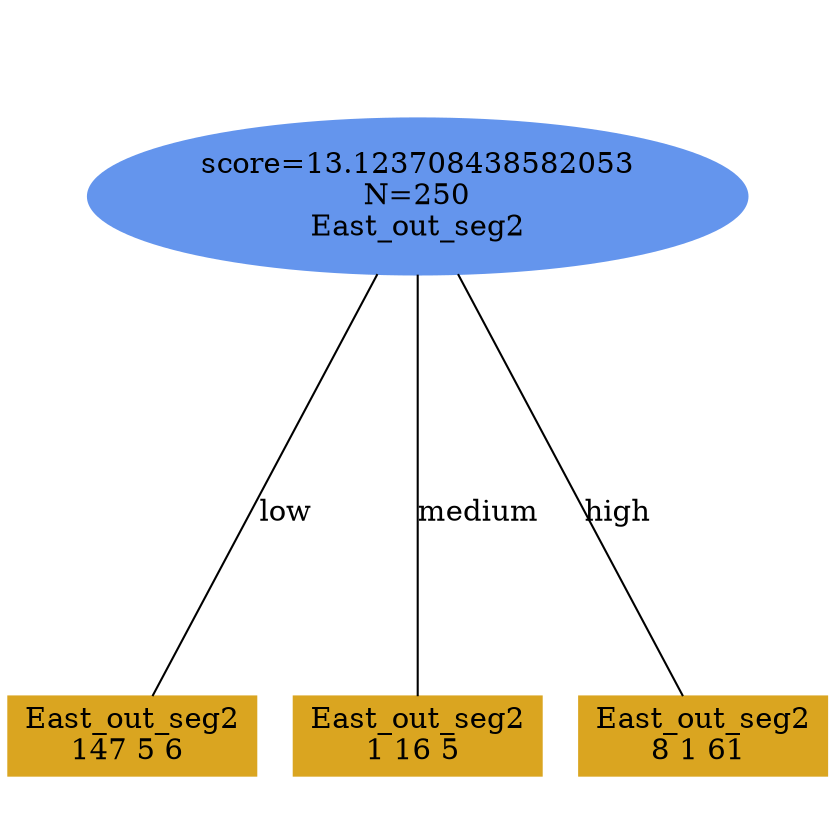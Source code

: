 digraph "DD" {
size = "7.5,10"
ratio=1.0;
center = true;
edge [dir = none];
{ rank = same; node [shape=ellipse, style=filled, color=cornflowerblue];"5588" [label="score=13.123708438582053\nN=250\nEast_out_seg2"];}
{ rank = same; node [shape=box, style=filled, color=goldenrod];"5589" [label="East_out_seg2\n147 5 6 "];}
{ rank = same; node [shape=box, style=filled, color=goldenrod];"5590" [label="East_out_seg2\n1 16 5 "];}
{ rank = same; node [shape=box, style=filled, color=goldenrod];"5591" [label="East_out_seg2\n8 1 61 "];}
"5588" -> "5589" [label = "low"];
"5588" -> "5590" [label = "medium"];
"5588" -> "5591" [label = "high"];

}